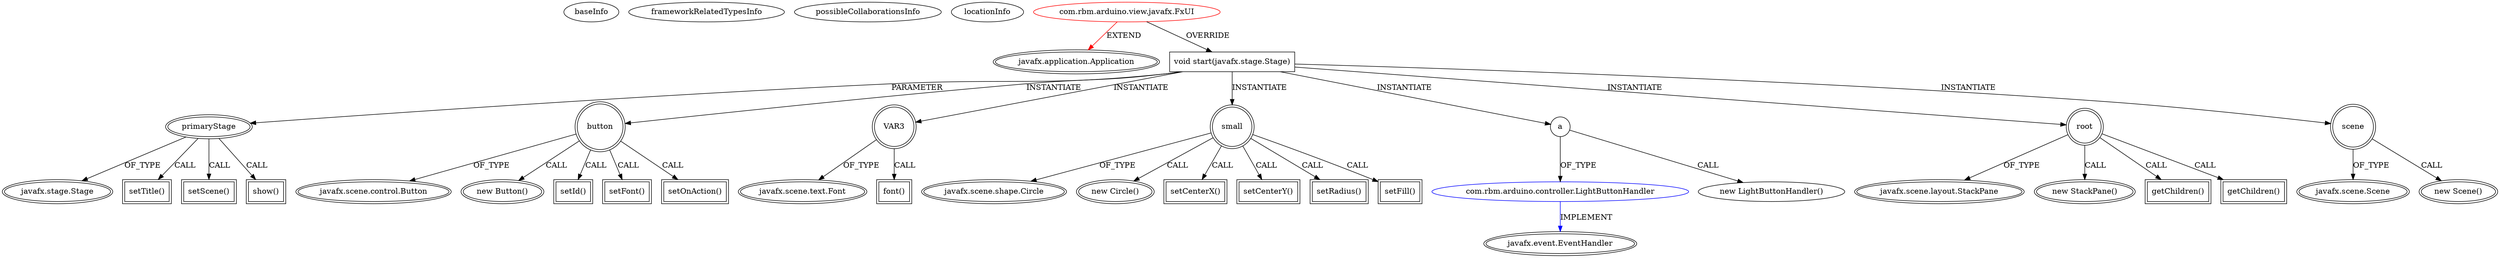 digraph {
baseInfo[graphId=3987,category="extension_graph",isAnonymous=false,possibleRelation=true]
frameworkRelatedTypesInfo[0="javafx.application.Application"]
possibleCollaborationsInfo[0="3987~OVERRIDING_METHOD_DECLARATION-INSTANTIATION-~javafx.application.Application ~javafx.event.EventHandler ~false~false"]
locationInfo[projectName="rajenmistry-arduinoApplication",filePath="/rajenmistry-arduinoApplication/arduinoApplication-master/src/com/rbm/arduino/view/javafx/FxUI.java",contextSignature="FxUI",graphId="3987"]
0[label="com.rbm.arduino.view.javafx.FxUI",vertexType="ROOT_CLIENT_CLASS_DECLARATION",isFrameworkType=false,color=red]
1[label="javafx.application.Application",vertexType="FRAMEWORK_CLASS_TYPE",isFrameworkType=true,peripheries=2]
2[label="void start(javafx.stage.Stage)",vertexType="OVERRIDING_METHOD_DECLARATION",isFrameworkType=false,shape=box]
3[label="primaryStage",vertexType="PARAMETER_DECLARATION",isFrameworkType=true,peripheries=2]
4[label="javafx.stage.Stage",vertexType="FRAMEWORK_CLASS_TYPE",isFrameworkType=true,peripheries=2]
6[label="button",vertexType="VARIABLE_EXPRESION",isFrameworkType=true,peripheries=2,shape=circle]
7[label="javafx.scene.control.Button",vertexType="FRAMEWORK_CLASS_TYPE",isFrameworkType=true,peripheries=2]
5[label="new Button()",vertexType="CONSTRUCTOR_CALL",isFrameworkType=true,peripheries=2]
9[label="setId()",vertexType="INSIDE_CALL",isFrameworkType=true,peripheries=2,shape=box]
11[label="setFont()",vertexType="INSIDE_CALL",isFrameworkType=true,peripheries=2,shape=box]
12[label="VAR3",vertexType="VARIABLE_EXPRESION",isFrameworkType=true,peripheries=2,shape=circle]
14[label="javafx.scene.text.Font",vertexType="FRAMEWORK_CLASS_TYPE",isFrameworkType=true,peripheries=2]
13[label="font()",vertexType="INSIDE_CALL",isFrameworkType=true,peripheries=2,shape=box]
16[label="small",vertexType="VARIABLE_EXPRESION",isFrameworkType=true,peripheries=2,shape=circle]
17[label="javafx.scene.shape.Circle",vertexType="FRAMEWORK_CLASS_TYPE",isFrameworkType=true,peripheries=2]
15[label="new Circle()",vertexType="CONSTRUCTOR_CALL",isFrameworkType=true,peripheries=2]
19[label="setCenterX()",vertexType="INSIDE_CALL",isFrameworkType=true,peripheries=2,shape=box]
21[label="setCenterY()",vertexType="INSIDE_CALL",isFrameworkType=true,peripheries=2,shape=box]
23[label="setRadius()",vertexType="INSIDE_CALL",isFrameworkType=true,peripheries=2,shape=box]
25[label="setFill()",vertexType="INSIDE_CALL",isFrameworkType=true,peripheries=2,shape=box]
27[label="a",vertexType="VARIABLE_EXPRESION",isFrameworkType=false,shape=circle]
28[label="com.rbm.arduino.controller.LightButtonHandler",vertexType="REFERENCE_CLIENT_CLASS_DECLARATION",isFrameworkType=false,color=blue]
29[label="javafx.event.EventHandler",vertexType="FRAMEWORK_INTERFACE_TYPE",isFrameworkType=true,peripheries=2]
26[label="new LightButtonHandler()",vertexType="CONSTRUCTOR_CALL",isFrameworkType=false]
31[label="setOnAction()",vertexType="INSIDE_CALL",isFrameworkType=true,peripheries=2,shape=box]
33[label="root",vertexType="VARIABLE_EXPRESION",isFrameworkType=true,peripheries=2,shape=circle]
34[label="javafx.scene.layout.StackPane",vertexType="FRAMEWORK_CLASS_TYPE",isFrameworkType=true,peripheries=2]
32[label="new StackPane()",vertexType="CONSTRUCTOR_CALL",isFrameworkType=true,peripheries=2]
36[label="getChildren()",vertexType="INSIDE_CALL",isFrameworkType=true,peripheries=2,shape=box]
38[label="getChildren()",vertexType="INSIDE_CALL",isFrameworkType=true,peripheries=2,shape=box]
40[label="scene",vertexType="VARIABLE_EXPRESION",isFrameworkType=true,peripheries=2,shape=circle]
41[label="javafx.scene.Scene",vertexType="FRAMEWORK_CLASS_TYPE",isFrameworkType=true,peripheries=2]
39[label="new Scene()",vertexType="CONSTRUCTOR_CALL",isFrameworkType=true,peripheries=2]
43[label="setTitle()",vertexType="INSIDE_CALL",isFrameworkType=true,peripheries=2,shape=box]
45[label="setScene()",vertexType="INSIDE_CALL",isFrameworkType=true,peripheries=2,shape=box]
47[label="show()",vertexType="INSIDE_CALL",isFrameworkType=true,peripheries=2,shape=box]
0->1[label="EXTEND",color=red]
0->2[label="OVERRIDE"]
3->4[label="OF_TYPE"]
2->3[label="PARAMETER"]
2->6[label="INSTANTIATE"]
6->7[label="OF_TYPE"]
6->5[label="CALL"]
6->9[label="CALL"]
6->11[label="CALL"]
2->12[label="INSTANTIATE"]
12->14[label="OF_TYPE"]
12->13[label="CALL"]
2->16[label="INSTANTIATE"]
16->17[label="OF_TYPE"]
16->15[label="CALL"]
16->19[label="CALL"]
16->21[label="CALL"]
16->23[label="CALL"]
16->25[label="CALL"]
2->27[label="INSTANTIATE"]
28->29[label="IMPLEMENT",color=blue]
27->28[label="OF_TYPE"]
27->26[label="CALL"]
6->31[label="CALL"]
2->33[label="INSTANTIATE"]
33->34[label="OF_TYPE"]
33->32[label="CALL"]
33->36[label="CALL"]
33->38[label="CALL"]
2->40[label="INSTANTIATE"]
40->41[label="OF_TYPE"]
40->39[label="CALL"]
3->43[label="CALL"]
3->45[label="CALL"]
3->47[label="CALL"]
}
